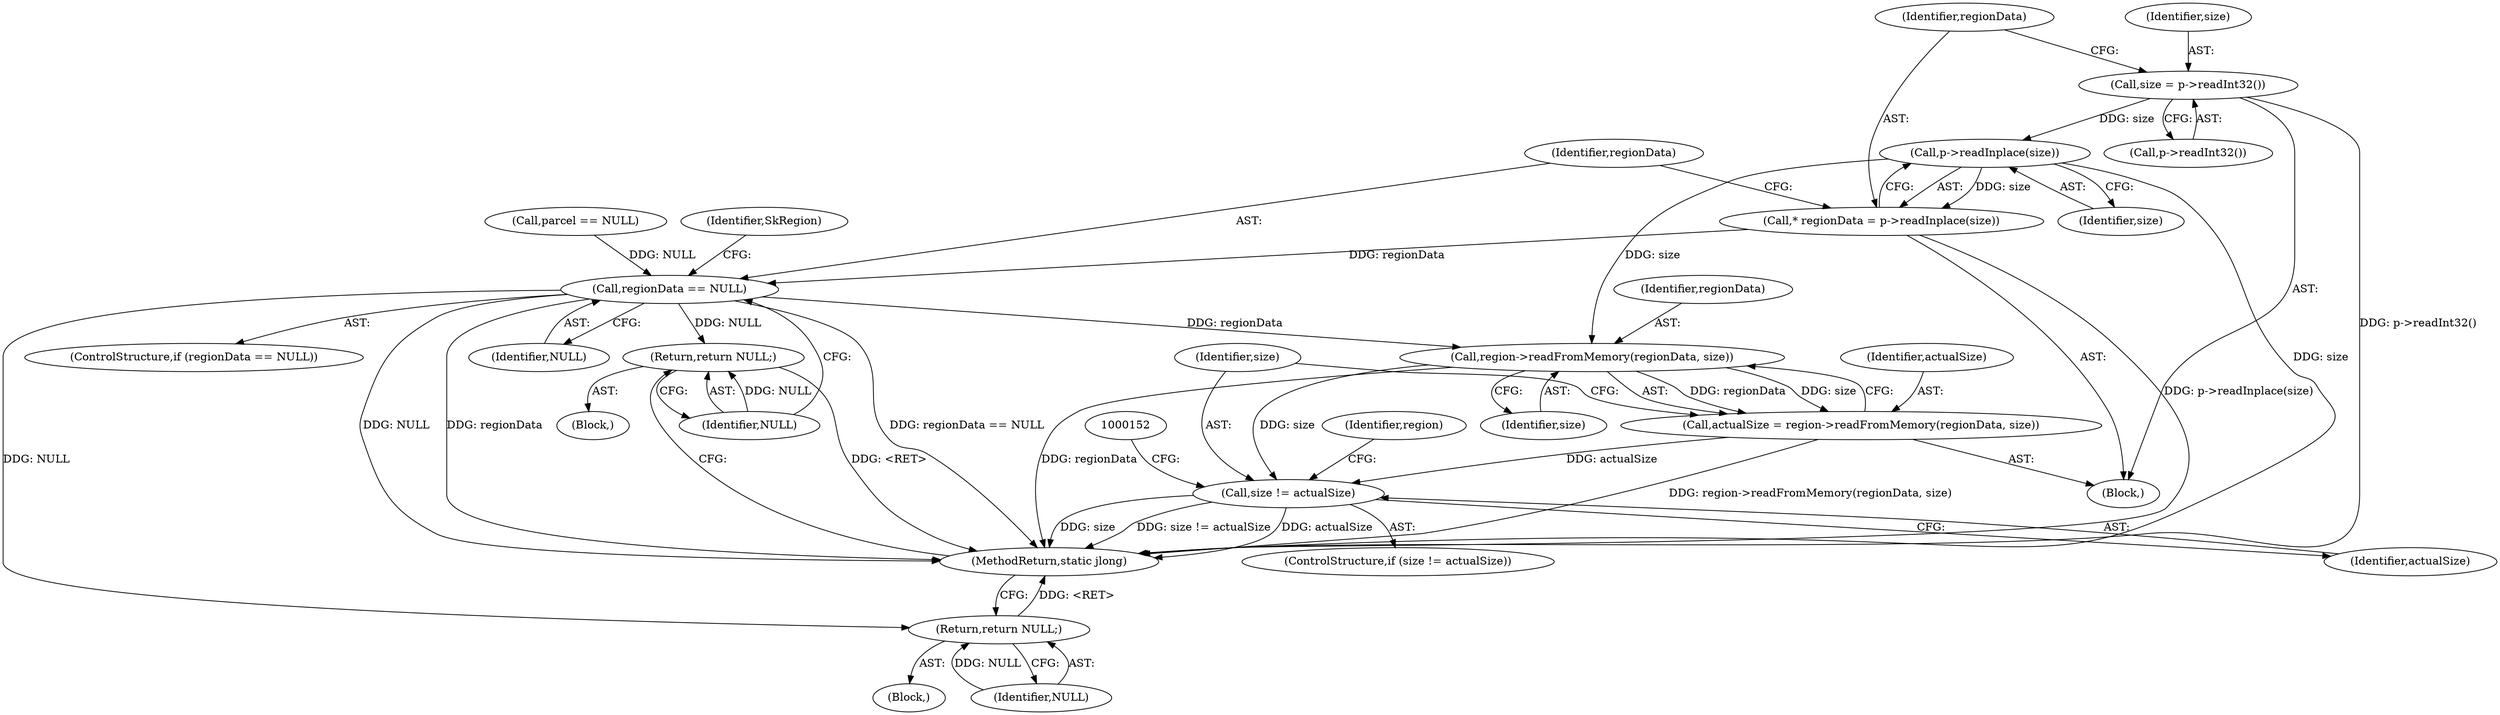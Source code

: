 digraph "0_Android_1e72dc7a3074cd0b44d89afbf39bbf5000ef7cc3@API" {
"1000119" [label="(Call,size = p->readInt32())"];
"1000125" [label="(Call,p->readInplace(size))"];
"1000123" [label="(Call,* regionData = p->readInplace(size))"];
"1000128" [label="(Call,regionData == NULL)"];
"1000132" [label="(Return,return NULL;)"];
"1000138" [label="(Call,region->readFromMemory(regionData, size))"];
"1000136" [label="(Call,actualSize = region->readFromMemory(regionData, size))"];
"1000142" [label="(Call,size != actualSize)"];
"1000148" [label="(Return,return NULL;)"];
"1000154" [label="(MethodReturn,static jlong)"];
"1000143" [label="(Identifier,size)"];
"1000141" [label="(ControlStructure,if (size != actualSize))"];
"1000142" [label="(Call,size != actualSize)"];
"1000128" [label="(Call,regionData == NULL)"];
"1000119" [label="(Call,size = p->readInt32())"];
"1000136" [label="(Call,actualSize = region->readFromMemory(regionData, size))"];
"1000133" [label="(Identifier,NULL)"];
"1000121" [label="(Call,p->readInt32())"];
"1000139" [label="(Identifier,regionData)"];
"1000140" [label="(Identifier,size)"];
"1000144" [label="(Identifier,actualSize)"];
"1000120" [label="(Identifier,size)"];
"1000134" [label="(Identifier,SkRegion)"];
"1000131" [label="(Block,)"];
"1000130" [label="(Identifier,NULL)"];
"1000137" [label="(Identifier,actualSize)"];
"1000125" [label="(Call,p->readInplace(size))"];
"1000104" [label="(Block,)"];
"1000147" [label="(Identifier,region)"];
"1000138" [label="(Call,region->readFromMemory(regionData, size))"];
"1000145" [label="(Block,)"];
"1000126" [label="(Identifier,size)"];
"1000123" [label="(Call,* regionData = p->readInplace(size))"];
"1000149" [label="(Identifier,NULL)"];
"1000106" [label="(Call,parcel == NULL)"];
"1000124" [label="(Identifier,regionData)"];
"1000129" [label="(Identifier,regionData)"];
"1000127" [label="(ControlStructure,if (regionData == NULL))"];
"1000148" [label="(Return,return NULL;)"];
"1000132" [label="(Return,return NULL;)"];
"1000119" -> "1000104"  [label="AST: "];
"1000119" -> "1000121"  [label="CFG: "];
"1000120" -> "1000119"  [label="AST: "];
"1000121" -> "1000119"  [label="AST: "];
"1000124" -> "1000119"  [label="CFG: "];
"1000119" -> "1000154"  [label="DDG: p->readInt32()"];
"1000119" -> "1000125"  [label="DDG: size"];
"1000125" -> "1000123"  [label="AST: "];
"1000125" -> "1000126"  [label="CFG: "];
"1000126" -> "1000125"  [label="AST: "];
"1000123" -> "1000125"  [label="CFG: "];
"1000125" -> "1000154"  [label="DDG: size"];
"1000125" -> "1000123"  [label="DDG: size"];
"1000125" -> "1000138"  [label="DDG: size"];
"1000123" -> "1000104"  [label="AST: "];
"1000124" -> "1000123"  [label="AST: "];
"1000129" -> "1000123"  [label="CFG: "];
"1000123" -> "1000154"  [label="DDG: p->readInplace(size)"];
"1000123" -> "1000128"  [label="DDG: regionData"];
"1000128" -> "1000127"  [label="AST: "];
"1000128" -> "1000130"  [label="CFG: "];
"1000129" -> "1000128"  [label="AST: "];
"1000130" -> "1000128"  [label="AST: "];
"1000133" -> "1000128"  [label="CFG: "];
"1000134" -> "1000128"  [label="CFG: "];
"1000128" -> "1000154"  [label="DDG: NULL"];
"1000128" -> "1000154"  [label="DDG: regionData"];
"1000128" -> "1000154"  [label="DDG: regionData == NULL"];
"1000106" -> "1000128"  [label="DDG: NULL"];
"1000128" -> "1000132"  [label="DDG: NULL"];
"1000128" -> "1000138"  [label="DDG: regionData"];
"1000128" -> "1000148"  [label="DDG: NULL"];
"1000132" -> "1000131"  [label="AST: "];
"1000132" -> "1000133"  [label="CFG: "];
"1000133" -> "1000132"  [label="AST: "];
"1000154" -> "1000132"  [label="CFG: "];
"1000132" -> "1000154"  [label="DDG: <RET>"];
"1000133" -> "1000132"  [label="DDG: NULL"];
"1000138" -> "1000136"  [label="AST: "];
"1000138" -> "1000140"  [label="CFG: "];
"1000139" -> "1000138"  [label="AST: "];
"1000140" -> "1000138"  [label="AST: "];
"1000136" -> "1000138"  [label="CFG: "];
"1000138" -> "1000154"  [label="DDG: regionData"];
"1000138" -> "1000136"  [label="DDG: regionData"];
"1000138" -> "1000136"  [label="DDG: size"];
"1000138" -> "1000142"  [label="DDG: size"];
"1000136" -> "1000104"  [label="AST: "];
"1000137" -> "1000136"  [label="AST: "];
"1000143" -> "1000136"  [label="CFG: "];
"1000136" -> "1000154"  [label="DDG: region->readFromMemory(regionData, size)"];
"1000136" -> "1000142"  [label="DDG: actualSize"];
"1000142" -> "1000141"  [label="AST: "];
"1000142" -> "1000144"  [label="CFG: "];
"1000143" -> "1000142"  [label="AST: "];
"1000144" -> "1000142"  [label="AST: "];
"1000147" -> "1000142"  [label="CFG: "];
"1000152" -> "1000142"  [label="CFG: "];
"1000142" -> "1000154"  [label="DDG: size != actualSize"];
"1000142" -> "1000154"  [label="DDG: actualSize"];
"1000142" -> "1000154"  [label="DDG: size"];
"1000148" -> "1000145"  [label="AST: "];
"1000148" -> "1000149"  [label="CFG: "];
"1000149" -> "1000148"  [label="AST: "];
"1000154" -> "1000148"  [label="CFG: "];
"1000148" -> "1000154"  [label="DDG: <RET>"];
"1000149" -> "1000148"  [label="DDG: NULL"];
}
